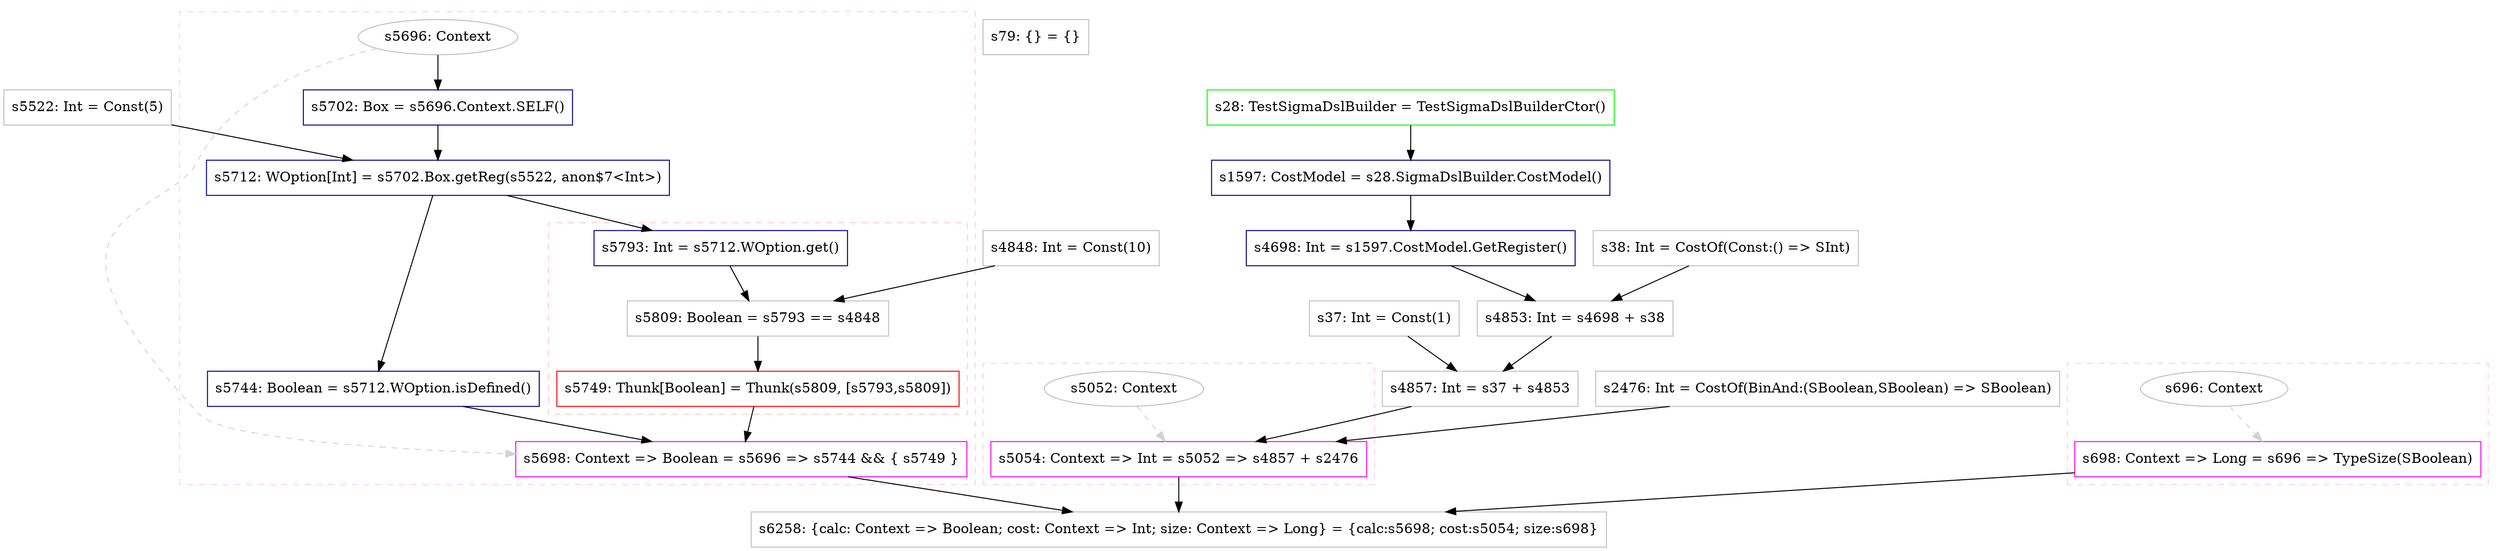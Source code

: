digraph "lazy2" {
concentrate=true
node [style=filled, fillcolor=orangered]

"s5522" [
label="s5522: Int = Const(5)"
shape=box, color=gray, tooltip="s5522:Int", style=filled, fillcolor=white
]
"s4848" [
label="s4848: Int = Const(10)"
shape=box, color=gray, tooltip="s4848:Int", style=filled, fillcolor=white
]
subgraph cluster_s5698 {
style=dashed; color="#FFCCFF"
"s5696" [
label="s5696: Context"
shape=oval, color=gray, tooltip="s5696:Context", style=filled, fillcolor=white
]
"s5698" [
label="s5698: Context => Boolean = s5696 => s5744 && { s5749 }"
shape=box, color=magenta, tooltip="s5698:Context => Boolean", style=filled, fillcolor=white
]
{rank=source; s5696}
"s5702" [
label="s5702: Box = s5696.Context.SELF()"
shape=box, color=darkblue, tooltip="s5702:Box", style=filled, fillcolor=white
]
"s5712" [
label="s5712: WOption[Int] = s5702.Box.getReg(s5522, anon$7<Int>)"
shape=box, color=darkblue, tooltip="s5712:WOption[Int]", style=filled, fillcolor=white
]
"s5744" [
label="s5744: Boolean = s5712.WOption.isDefined()"
shape=box, color=darkblue, tooltip="s5744:Boolean", style=filled, fillcolor=white
]
subgraph cluster_s5749 {
style=dashed; color="#FFCCCC"
"s5749" [
label="s5749: Thunk[Boolean] = Thunk(s5809, [s5793,s5809])"
shape=box, color=red, tooltip="s5749:Thunk[Boolean]", style=filled, fillcolor=white
]
"s5793" [
label="s5793: Int = s5712.WOption.get()"
shape=box, color=darkblue, tooltip="s5793:Int", style=filled, fillcolor=white
]
"s5809" [
label="s5809: Boolean = s5793 == s4848"
shape=box, color=gray, tooltip="s5809:Boolean", style=filled, fillcolor=white
]
{rank=sink; s5749}
}
{rank=sink; s5698}
}
"s37" [
label="s37: Int = Const(1)"
shape=box, color=gray, tooltip="s37:Int", style=filled, fillcolor=white
]
"s28" [
label="s28: TestSigmaDslBuilder = TestSigmaDslBuilderCtor()"
shape=box, color=green, tooltip="s28:TestSigmaDslBuilder", style=filled, fillcolor=white
]
"s1597" [
label="s1597: CostModel = s28.SigmaDslBuilder.CostModel()"
shape=box, color=darkblue, tooltip="s1597:CostModel", style=filled, fillcolor=white
]
"s4698" [
label="s4698: Int = s1597.CostModel.GetRegister()"
shape=box, color=darkblue, tooltip="s4698:Int", style=filled, fillcolor=white
]
"s38" [
label="s38: Int = CostOf(Const:() => SInt)"
shape=box, color=gray, tooltip="s38:Int", style=filled, fillcolor=white
]
"s4853" [
label="s4853: Int = s4698 + s38"
shape=box, color=gray, tooltip="s4853:Int", style=filled, fillcolor=white
]
"s4857" [
label="s4857: Int = s37 + s4853"
shape=box, color=gray, tooltip="s4857:Int", style=filled, fillcolor=white
]
"s2476" [
label="s2476: Int = CostOf(BinAnd:(SBoolean,SBoolean) => SBoolean)"
shape=box, color=gray, tooltip="s2476:Int", style=filled, fillcolor=white
]
subgraph cluster_s5054 {
style=dashed; color="#FFCCFF"
"s5052" [
label="s5052: Context"
shape=oval, color=gray, tooltip="s5052:Context", style=filled, fillcolor=white
]
"s5054" [
label="s5054: Context => Int = s5052 => s4857 + s2476"
shape=box, color=magenta, tooltip="s5054:Context => Int", style=filled, fillcolor=white
]
{rank=source; s5052}
{rank=sink; s5054}
}
subgraph cluster_s698 {
style=dashed; color="#FFCCFF"
"s696" [
label="s696: Context"
shape=oval, color=gray, tooltip="s696:Context", style=filled, fillcolor=white
]
"s698" [
label="s698: Context => Long = s696 => TypeSize(SBoolean)"
shape=box, color=magenta, tooltip="s698:Context => Long", style=filled, fillcolor=white
]
{rank=source; s696}
{rank=sink; s698}
}
"s6258" [
label="s6258: {calc: Context => Boolean; cost: Context => Int; size: Context => Long} = {calc:s5698; cost:s5054; size:s698}"
shape=box, color=gray, tooltip="s6258:{calc: Context => Boolean; cost: Context => Int; size: Context => Long}", style=filled, fillcolor=white
]
"s79" [
label="s79: {} = {}"
shape=box, color=gray, tooltip="s79:{}", style=filled, fillcolor=white
]
"s5712" -> "s5793" [style=solid]
"s696" -> "s698" [style=dashed, color=lightgray, weight=0]
"s5702" -> "s5712" [style=solid]
"s5522" -> "s5712" [style=solid]
"s5712" -> "s5744" [style=solid]
"s37" -> "s4857" [style=solid]
"s4853" -> "s4857" [style=solid]
"s4698" -> "s4853" [style=solid]
"s38" -> "s4853" [style=solid]
"s5696" -> "s5702" [style=solid]
"s5696" -> "s5698" [style=dashed, color=lightgray, weight=0]
"s5744" -> "s5698" [style=solid]
"s5749" -> "s5698" [style=solid]
"s5052" -> "s5054" [style=dashed, color=lightgray, weight=0]
"s4857" -> "s5054" [style=solid]
"s2476" -> "s5054" [style=solid]
"s5793" -> "s5809" [style=solid]
"s4848" -> "s5809" [style=solid]
"s1597" -> "s4698" [style=solid]
"s5809" -> "s5749" [style=solid]
"s5698" -> "s6258" [style=solid]
"s5054" -> "s6258" [style=solid]
"s698" -> "s6258" [style=solid]
"s28" -> "s1597" [style=solid]
}
